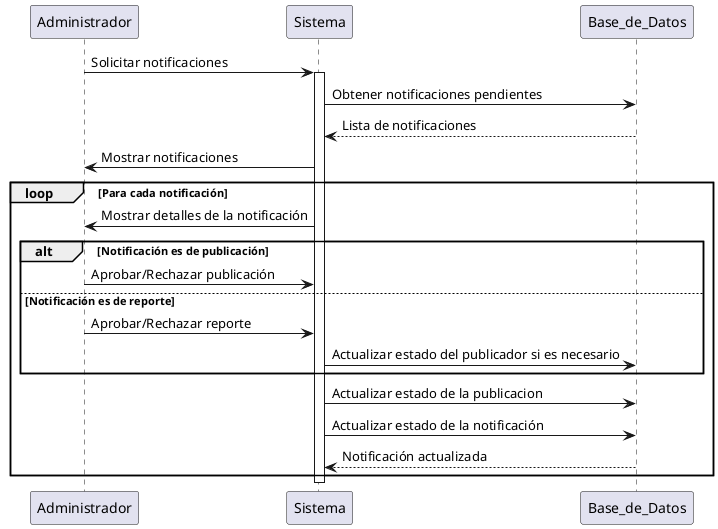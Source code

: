 @startuml admin_notifications
participant Administrador
participant Sistema
participant Base_de_Datos

Administrador -> Sistema: Solicitar notificaciones
activate Sistema
Sistema -> Base_de_Datos: Obtener notificaciones pendientes
Base_de_Datos --> Sistema: Lista de notificaciones
Sistema -> Administrador: Mostrar notificaciones
loop Para cada notificación
  Sistema -> Administrador: Mostrar detalles de la notificación
  alt Notificación es de publicación
    Administrador -> Sistema: Aprobar/Rechazar publicación
  else Notificación es de reporte
    Administrador -> Sistema: Aprobar/Rechazar reporte
    Sistema -> Base_de_Datos: Actualizar estado del publicador si es necesario
  end
  Sistema -> Base_de_Datos: Actualizar estado de la publicacion
  Sistema -> Base_de_Datos: Actualizar estado de la notificación
  Base_de_Datos --> Sistema: Notificación actualizada
end
deactivate Sistema
@enduml